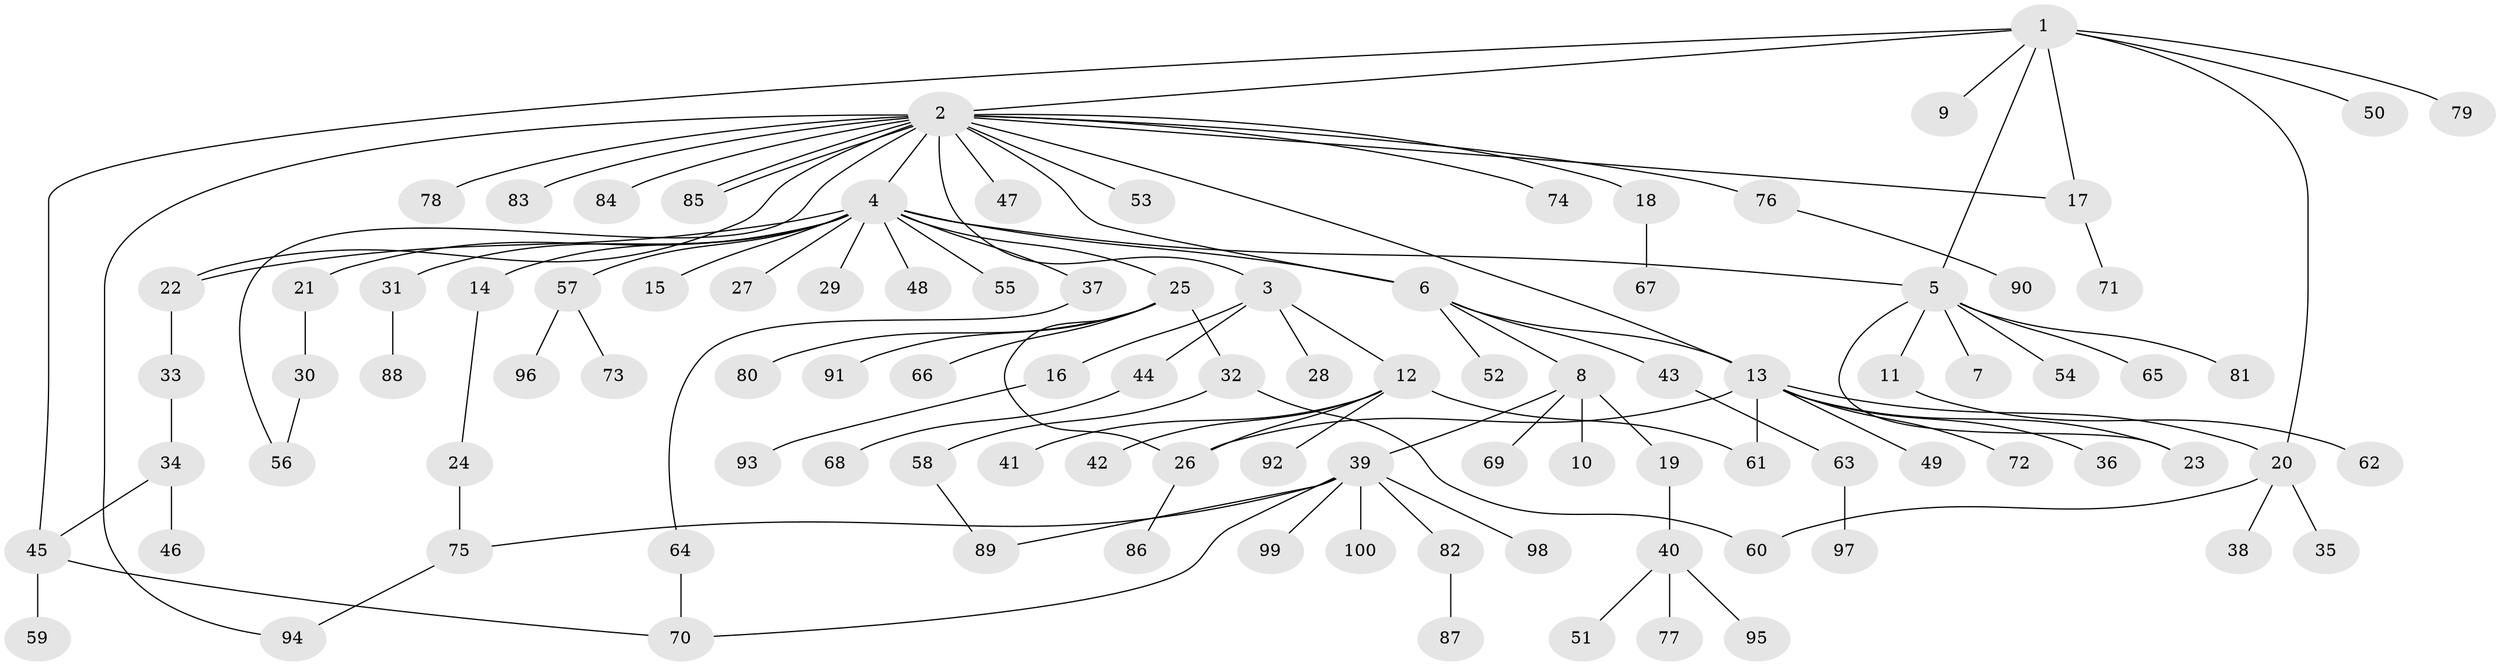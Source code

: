 // Generated by graph-tools (version 1.1) at 2025/38/02/21/25 10:38:54]
// undirected, 100 vertices, 118 edges
graph export_dot {
graph [start="1"]
  node [color=gray90,style=filled];
  1;
  2;
  3;
  4;
  5;
  6;
  7;
  8;
  9;
  10;
  11;
  12;
  13;
  14;
  15;
  16;
  17;
  18;
  19;
  20;
  21;
  22;
  23;
  24;
  25;
  26;
  27;
  28;
  29;
  30;
  31;
  32;
  33;
  34;
  35;
  36;
  37;
  38;
  39;
  40;
  41;
  42;
  43;
  44;
  45;
  46;
  47;
  48;
  49;
  50;
  51;
  52;
  53;
  54;
  55;
  56;
  57;
  58;
  59;
  60;
  61;
  62;
  63;
  64;
  65;
  66;
  67;
  68;
  69;
  70;
  71;
  72;
  73;
  74;
  75;
  76;
  77;
  78;
  79;
  80;
  81;
  82;
  83;
  84;
  85;
  86;
  87;
  88;
  89;
  90;
  91;
  92;
  93;
  94;
  95;
  96;
  97;
  98;
  99;
  100;
  1 -- 2;
  1 -- 5;
  1 -- 9;
  1 -- 17;
  1 -- 20;
  1 -- 45;
  1 -- 50;
  1 -- 79;
  2 -- 3;
  2 -- 4;
  2 -- 6;
  2 -- 13;
  2 -- 17;
  2 -- 18;
  2 -- 22;
  2 -- 47;
  2 -- 53;
  2 -- 56;
  2 -- 74;
  2 -- 76;
  2 -- 78;
  2 -- 83;
  2 -- 84;
  2 -- 85;
  2 -- 85;
  2 -- 94;
  3 -- 12;
  3 -- 16;
  3 -- 28;
  3 -- 44;
  4 -- 5;
  4 -- 6;
  4 -- 14;
  4 -- 15;
  4 -- 21;
  4 -- 22;
  4 -- 25;
  4 -- 27;
  4 -- 29;
  4 -- 31;
  4 -- 37;
  4 -- 48;
  4 -- 55;
  4 -- 57;
  5 -- 7;
  5 -- 11;
  5 -- 23;
  5 -- 54;
  5 -- 65;
  5 -- 81;
  6 -- 8;
  6 -- 13;
  6 -- 43;
  6 -- 52;
  8 -- 10;
  8 -- 19;
  8 -- 39;
  8 -- 69;
  11 -- 62;
  12 -- 26;
  12 -- 41;
  12 -- 42;
  12 -- 61;
  12 -- 92;
  13 -- 20;
  13 -- 23;
  13 -- 26;
  13 -- 36;
  13 -- 49;
  13 -- 61;
  13 -- 72;
  14 -- 24;
  16 -- 93;
  17 -- 71;
  18 -- 67;
  19 -- 40;
  20 -- 35;
  20 -- 38;
  20 -- 60;
  21 -- 30;
  22 -- 33;
  24 -- 75;
  25 -- 26;
  25 -- 32;
  25 -- 66;
  25 -- 80;
  25 -- 91;
  26 -- 86;
  30 -- 56;
  31 -- 88;
  32 -- 58;
  32 -- 60;
  33 -- 34;
  34 -- 45;
  34 -- 46;
  37 -- 64;
  39 -- 70;
  39 -- 75;
  39 -- 82;
  39 -- 89;
  39 -- 98;
  39 -- 99;
  39 -- 100;
  40 -- 51;
  40 -- 77;
  40 -- 95;
  43 -- 63;
  44 -- 68;
  45 -- 59;
  45 -- 70;
  57 -- 73;
  57 -- 96;
  58 -- 89;
  63 -- 97;
  64 -- 70;
  75 -- 94;
  76 -- 90;
  82 -- 87;
}
